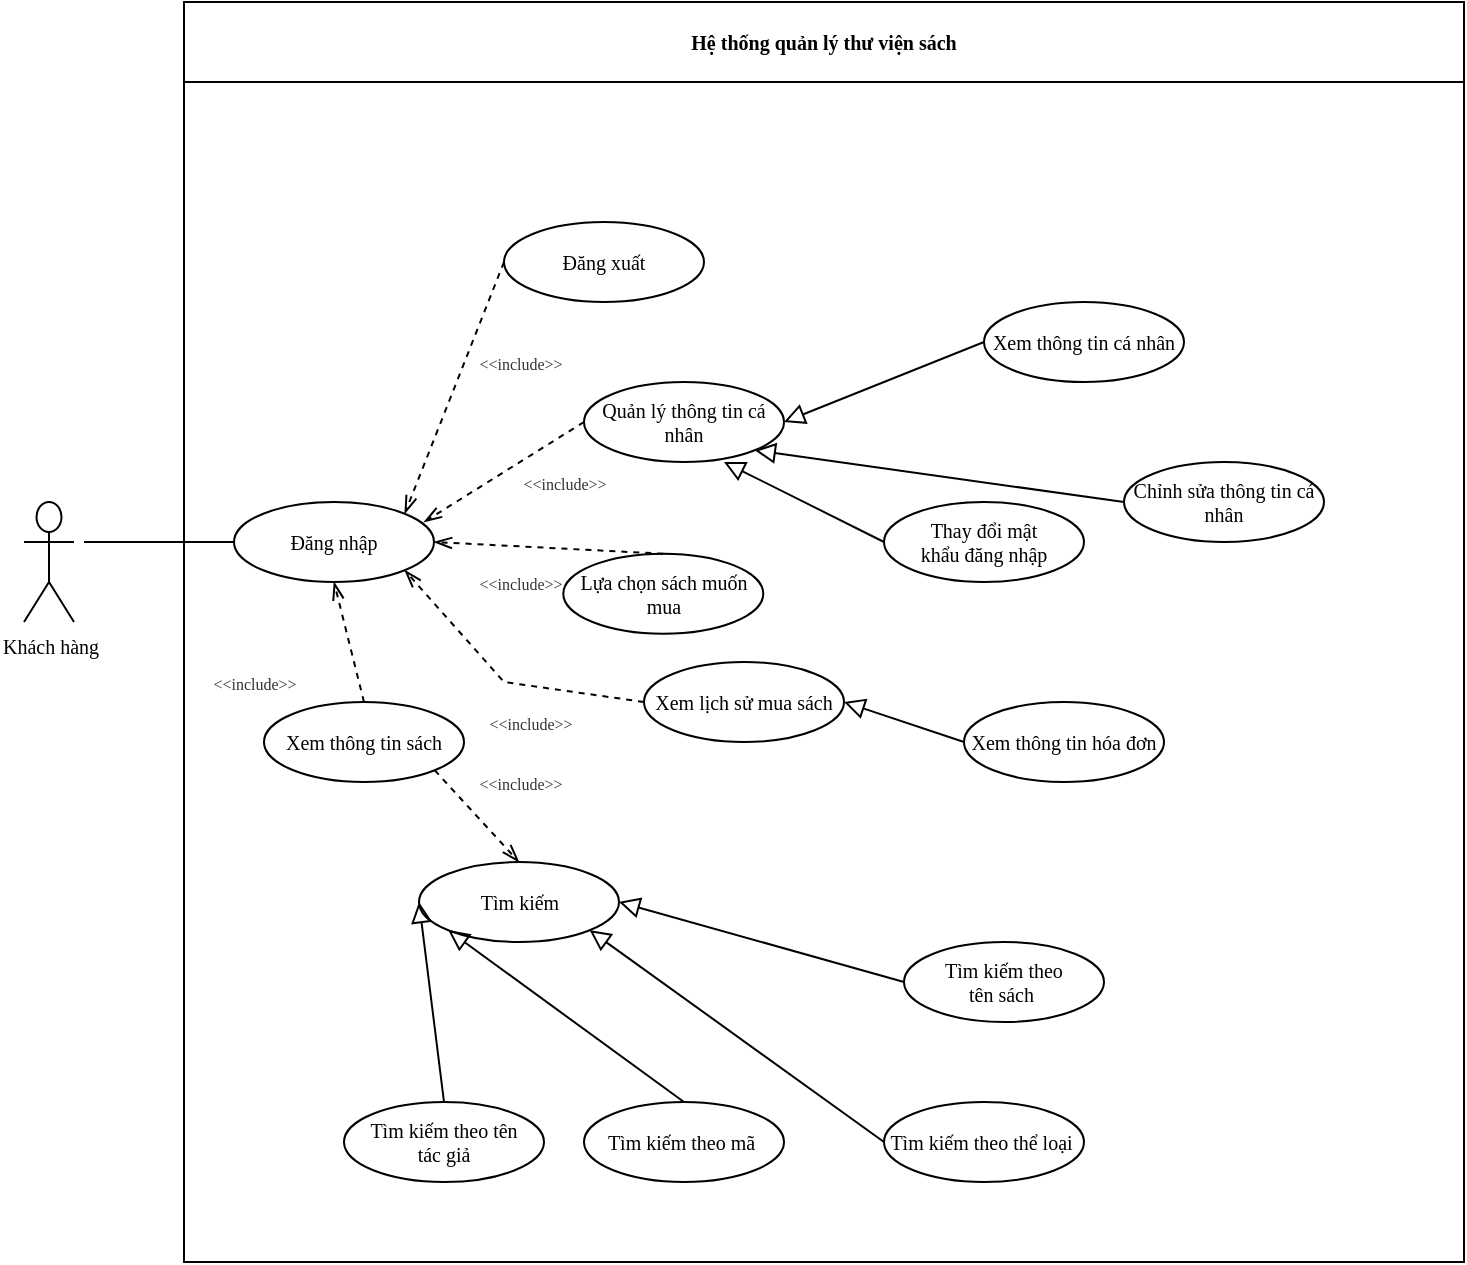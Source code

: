 <mxfile version="17.2.1" type="device"><diagram id="gIpJVtSV7Yka9wcB7G-X" name="Page-1"><mxGraphModel dx="994" dy="563" grid="1" gridSize="10" guides="1" tooltips="1" connect="1" arrows="1" fold="1" page="1" pageScale="1" pageWidth="4681" pageHeight="3300" math="0" shadow="0"><root><mxCell id="0"/><mxCell id="1" parent="0"/><mxCell id="cac07PyU85kEIP8H8I1K-1" value="Hệ thống quản lý thư viện sách" style="swimlane;startSize=40;fontSize=10;fontFamily=Times New Roman;" vertex="1" parent="1"><mxGeometry x="130" y="10" width="640" height="630" as="geometry"><mxRectangle x="120" y="10" width="165" height="40" as="alternateBounds"/></mxGeometry></mxCell><mxCell id="cac07PyU85kEIP8H8I1K-2" value="Đăng nhập" style="ellipse;whiteSpace=wrap;html=1;fontFamily=Times New Roman;fontSize=10;" vertex="1" parent="cac07PyU85kEIP8H8I1K-1"><mxGeometry x="25" y="250" width="100" height="40" as="geometry"/></mxCell><mxCell id="cac07PyU85kEIP8H8I1K-3" value="Đăng xuất" style="ellipse;whiteSpace=wrap;html=1;fontFamily=Times New Roman;fontSize=10;" vertex="1" parent="cac07PyU85kEIP8H8I1K-1"><mxGeometry x="160" y="110" width="100" height="40" as="geometry"/></mxCell><mxCell id="cac07PyU85kEIP8H8I1K-4" value="&lt;p&gt;&lt;font color=&quot;#333333&quot;&gt;&lt;span style=&quot;font-size: 8px&quot;&gt;&amp;lt;&amp;lt;include&amp;gt;&amp;gt;&lt;/span&gt;&lt;/font&gt;&lt;/p&gt;" style="text;html=1;align=center;verticalAlign=middle;resizable=0;points=[];autosize=1;fontSize=10;fontFamily=Times New Roman;" vertex="1" parent="cac07PyU85kEIP8H8I1K-1"><mxGeometry x="140" y="160" width="55" height="40" as="geometry"/></mxCell><mxCell id="cac07PyU85kEIP8H8I1K-5" value="" style="endArrow=openThin;html=1;rounded=0;fontFamily=Times New Roman;fontSize=10;endSize=7;targetPerimeterSpacing=6;exitX=0;exitY=0.5;exitDx=0;exitDy=0;dashed=1;endFill=0;entryX=1;entryY=0;entryDx=0;entryDy=0;" edge="1" parent="cac07PyU85kEIP8H8I1K-1" source="cac07PyU85kEIP8H8I1K-3" target="cac07PyU85kEIP8H8I1K-2"><mxGeometry width="50" height="50" relative="1" as="geometry"><mxPoint x="30" y="415" as="sourcePoint"/><mxPoint x="-15" y="230" as="targetPoint"/></mxGeometry></mxCell><mxCell id="cac07PyU85kEIP8H8I1K-7" value="Quản lý thông tin cá nhân" style="ellipse;whiteSpace=wrap;html=1;fontFamily=Times New Roman;fontSize=10;" vertex="1" parent="cac07PyU85kEIP8H8I1K-1"><mxGeometry x="200" y="190" width="100" height="40" as="geometry"/></mxCell><mxCell id="cac07PyU85kEIP8H8I1K-8" value="Tìm kiếm" style="ellipse;whiteSpace=wrap;html=1;fontFamily=Times New Roman;fontSize=10;" vertex="1" parent="cac07PyU85kEIP8H8I1K-1"><mxGeometry x="117.5" y="430" width="100" height="40" as="geometry"/></mxCell><mxCell id="cac07PyU85kEIP8H8I1K-10" value="" style="endArrow=openThin;html=1;rounded=0;fontFamily=Times New Roman;fontSize=10;endSize=7;targetPerimeterSpacing=6;exitX=0;exitY=0.5;exitDx=0;exitDy=0;dashed=1;endFill=0;" edge="1" parent="cac07PyU85kEIP8H8I1K-1" source="cac07PyU85kEIP8H8I1K-7"><mxGeometry width="50" height="50" relative="1" as="geometry"><mxPoint x="250" y="260" as="sourcePoint"/><mxPoint x="120" y="260" as="targetPoint"/></mxGeometry></mxCell><mxCell id="cac07PyU85kEIP8H8I1K-11" value="" style="endArrow=openThin;html=1;rounded=0;fontFamily=Times New Roman;fontSize=10;endSize=7;targetPerimeterSpacing=6;exitX=0.5;exitY=0;exitDx=0;exitDy=0;dashed=1;endFill=0;entryX=0.5;entryY=1;entryDx=0;entryDy=0;" edge="1" parent="cac07PyU85kEIP8H8I1K-1" source="cac07PyU85kEIP8H8I1K-31" target="cac07PyU85kEIP8H8I1K-2"><mxGeometry width="50" height="50" relative="1" as="geometry"><mxPoint x="210.0" y="380" as="sourcePoint"/><mxPoint x="120.168" y="294.217" as="targetPoint"/></mxGeometry></mxCell><mxCell id="cac07PyU85kEIP8H8I1K-13" value="&lt;p&gt;&lt;font color=&quot;#333333&quot;&gt;&lt;span style=&quot;font-size: 8px&quot;&gt;&amp;lt;&amp;lt;include&amp;gt;&amp;gt;&lt;/span&gt;&lt;/font&gt;&lt;/p&gt;" style="text;html=1;align=center;verticalAlign=middle;resizable=0;points=[];autosize=1;fontSize=10;fontFamily=Times New Roman;" vertex="1" parent="cac07PyU85kEIP8H8I1K-1"><mxGeometry x="162.5" y="220" width="55" height="40" as="geometry"/></mxCell><mxCell id="cac07PyU85kEIP8H8I1K-14" value="&lt;p&gt;&lt;font color=&quot;#333333&quot;&gt;&lt;span style=&quot;font-size: 8px&quot;&gt;&amp;lt;&amp;lt;include&amp;gt;&amp;gt;&lt;/span&gt;&lt;/font&gt;&lt;/p&gt;" style="text;html=1;align=center;verticalAlign=middle;resizable=0;points=[];autosize=1;fontSize=10;fontFamily=Times New Roman;" vertex="1" parent="cac07PyU85kEIP8H8I1K-1"><mxGeometry x="7.5" y="320" width="55" height="40" as="geometry"/></mxCell><mxCell id="cac07PyU85kEIP8H8I1K-15" value="Xem thông tin cá nhân" style="ellipse;whiteSpace=wrap;html=1;fontFamily=Times New Roman;fontSize=10;" vertex="1" parent="cac07PyU85kEIP8H8I1K-1"><mxGeometry x="400" y="150" width="100" height="40" as="geometry"/></mxCell><mxCell id="cac07PyU85kEIP8H8I1K-16" value="Chỉnh sửa thông tin cá nhân" style="ellipse;whiteSpace=wrap;html=1;fontFamily=Times New Roman;fontSize=10;" vertex="1" parent="cac07PyU85kEIP8H8I1K-1"><mxGeometry x="470" y="230" width="100" height="40" as="geometry"/></mxCell><mxCell id="cac07PyU85kEIP8H8I1K-17" value="" style="endArrow=block;html=1;rounded=0;exitX=0;exitY=0.5;exitDx=0;exitDy=0;entryX=1;entryY=0.5;entryDx=0;entryDy=0;endFill=0;endSize=8;" edge="1" parent="cac07PyU85kEIP8H8I1K-1" source="cac07PyU85kEIP8H8I1K-15" target="cac07PyU85kEIP8H8I1K-7"><mxGeometry width="50" height="50" relative="1" as="geometry"><mxPoint x="370" y="210" as="sourcePoint"/><mxPoint x="420" y="160" as="targetPoint"/></mxGeometry></mxCell><mxCell id="cac07PyU85kEIP8H8I1K-18" value="" style="endArrow=block;html=1;rounded=0;exitX=0;exitY=0.5;exitDx=0;exitDy=0;entryX=1;entryY=1;entryDx=0;entryDy=0;endFill=0;endSize=8;" edge="1" parent="cac07PyU85kEIP8H8I1K-1" target="cac07PyU85kEIP8H8I1K-7"><mxGeometry width="50" height="50" relative="1" as="geometry"><mxPoint x="470" y="250" as="sourcePoint"/><mxPoint x="310" y="220" as="targetPoint"/></mxGeometry></mxCell><mxCell id="cac07PyU85kEIP8H8I1K-19" value="Tìm kiếm theo &lt;br&gt;tên sách&amp;nbsp;" style="ellipse;whiteSpace=wrap;html=1;fontFamily=Times New Roman;fontSize=10;" vertex="1" parent="cac07PyU85kEIP8H8I1K-1"><mxGeometry x="360" y="470" width="100" height="40" as="geometry"/></mxCell><mxCell id="cac07PyU85kEIP8H8I1K-20" value="Tìm kiếm theo thể loại&amp;nbsp;" style="ellipse;whiteSpace=wrap;html=1;fontFamily=Times New Roman;fontSize=10;" vertex="1" parent="cac07PyU85kEIP8H8I1K-1"><mxGeometry x="350" y="550" width="100" height="40" as="geometry"/></mxCell><mxCell id="cac07PyU85kEIP8H8I1K-21" value="" style="endArrow=block;html=1;rounded=0;exitX=0;exitY=0.5;exitDx=0;exitDy=0;entryX=1;entryY=0.5;entryDx=0;entryDy=0;endFill=0;endSize=8;" edge="1" parent="cac07PyU85kEIP8H8I1K-1" source="cac07PyU85kEIP8H8I1K-19" target="cac07PyU85kEIP8H8I1K-8"><mxGeometry width="50" height="50" relative="1" as="geometry"><mxPoint x="370" y="420" as="sourcePoint"/><mxPoint x="295.224" y="394.195" as="targetPoint"/></mxGeometry></mxCell><mxCell id="cac07PyU85kEIP8H8I1K-22" value="" style="endArrow=block;html=1;rounded=0;exitX=0;exitY=0.5;exitDx=0;exitDy=0;entryX=1;entryY=1;entryDx=0;entryDy=0;endFill=0;endSize=8;" edge="1" parent="cac07PyU85kEIP8H8I1K-1" source="cac07PyU85kEIP8H8I1K-20" target="cac07PyU85kEIP8H8I1K-8"><mxGeometry width="50" height="50" relative="1" as="geometry"><mxPoint x="370" y="500" as="sourcePoint"/><mxPoint x="227.5" y="460" as="targetPoint"/></mxGeometry></mxCell><mxCell id="cac07PyU85kEIP8H8I1K-27" value="Thay đổi mật &lt;br&gt;khẩu đăng nhập" style="ellipse;whiteSpace=wrap;html=1;fontFamily=Times New Roman;fontSize=10;" vertex="1" parent="cac07PyU85kEIP8H8I1K-1"><mxGeometry x="350" y="250" width="100" height="40" as="geometry"/></mxCell><mxCell id="cac07PyU85kEIP8H8I1K-28" value="" style="endArrow=block;html=1;rounded=0;exitX=0;exitY=0.5;exitDx=0;exitDy=0;endFill=0;endSize=8;" edge="1" parent="cac07PyU85kEIP8H8I1K-1" source="cac07PyU85kEIP8H8I1K-27"><mxGeometry width="50" height="50" relative="1" as="geometry"><mxPoint x="410.0" y="180" as="sourcePoint"/><mxPoint x="270" y="230" as="targetPoint"/></mxGeometry></mxCell><mxCell id="cac07PyU85kEIP8H8I1K-29" value="Tìm kiếm theo mã&amp;nbsp;" style="ellipse;whiteSpace=wrap;html=1;fontFamily=Times New Roman;fontSize=10;" vertex="1" parent="cac07PyU85kEIP8H8I1K-1"><mxGeometry x="200" y="550" width="100" height="40" as="geometry"/></mxCell><mxCell id="cac07PyU85kEIP8H8I1K-30" value="" style="endArrow=block;html=1;rounded=0;exitX=0.5;exitY=0;exitDx=0;exitDy=0;entryX=0;entryY=1;entryDx=0;entryDy=0;endFill=0;endSize=8;" edge="1" parent="cac07PyU85kEIP8H8I1K-1" source="cac07PyU85kEIP8H8I1K-29" target="cac07PyU85kEIP8H8I1K-8"><mxGeometry width="50" height="50" relative="1" as="geometry"><mxPoint x="370" y="500" as="sourcePoint"/><mxPoint x="227.5" y="460" as="targetPoint"/></mxGeometry></mxCell><mxCell id="cac07PyU85kEIP8H8I1K-31" value="Xem thông tin sách" style="ellipse;whiteSpace=wrap;html=1;fontFamily=Times New Roman;fontSize=10;" vertex="1" parent="cac07PyU85kEIP8H8I1K-1"><mxGeometry x="40" y="350" width="100" height="40" as="geometry"/></mxCell><mxCell id="cac07PyU85kEIP8H8I1K-32" value="" style="endArrow=openThin;html=1;rounded=0;fontFamily=Times New Roman;fontSize=10;endSize=7;targetPerimeterSpacing=6;exitX=1;exitY=1;exitDx=0;exitDy=0;dashed=1;endFill=0;entryX=0.5;entryY=0;entryDx=0;entryDy=0;" edge="1" parent="cac07PyU85kEIP8H8I1K-1" source="cac07PyU85kEIP8H8I1K-31" target="cac07PyU85kEIP8H8I1K-8"><mxGeometry width="50" height="50" relative="1" as="geometry"><mxPoint x="77.5" y="460" as="sourcePoint"/><mxPoint x="62.5" y="400" as="targetPoint"/></mxGeometry></mxCell><mxCell id="cac07PyU85kEIP8H8I1K-33" value="&lt;p&gt;&lt;font color=&quot;#333333&quot;&gt;&lt;span style=&quot;font-size: 8px&quot;&gt;&amp;lt;&amp;lt;include&amp;gt;&amp;gt;&lt;/span&gt;&lt;/font&gt;&lt;/p&gt;" style="text;html=1;align=center;verticalAlign=middle;resizable=0;points=[];autosize=1;fontSize=10;fontFamily=Times New Roman;" vertex="1" parent="cac07PyU85kEIP8H8I1K-1"><mxGeometry x="140" y="370" width="55" height="40" as="geometry"/></mxCell><mxCell id="cac07PyU85kEIP8H8I1K-34" value="Tìm kiếm theo tên &lt;br&gt;tác giả" style="ellipse;whiteSpace=wrap;html=1;fontFamily=Times New Roman;fontSize=10;" vertex="1" parent="cac07PyU85kEIP8H8I1K-1"><mxGeometry x="80" y="550" width="100" height="40" as="geometry"/></mxCell><mxCell id="cac07PyU85kEIP8H8I1K-35" value="" style="endArrow=block;html=1;rounded=0;exitX=0.5;exitY=0;exitDx=0;exitDy=0;entryX=0;entryY=0.5;entryDx=0;entryDy=0;endFill=0;endSize=8;" edge="1" parent="cac07PyU85kEIP8H8I1K-1" source="cac07PyU85kEIP8H8I1K-34" target="cac07PyU85kEIP8H8I1K-8"><mxGeometry width="50" height="50" relative="1" as="geometry"><mxPoint x="177.5" y="560" as="sourcePoint"/><mxPoint x="142.145" y="474.142" as="targetPoint"/></mxGeometry></mxCell><mxCell id="cac07PyU85kEIP8H8I1K-43" value="Lựa chọn sách muốn mua" style="ellipse;whiteSpace=wrap;html=1;fontFamily=Times New Roman;fontSize=10;" vertex="1" parent="cac07PyU85kEIP8H8I1K-1"><mxGeometry x="189.64" y="275.86" width="100" height="40" as="geometry"/></mxCell><mxCell id="cac07PyU85kEIP8H8I1K-42" value="" style="endArrow=openThin;html=1;rounded=0;fontFamily=Times New Roman;fontSize=10;endSize=7;targetPerimeterSpacing=6;exitX=0.5;exitY=0;exitDx=0;exitDy=0;dashed=1;endFill=0;entryX=1;entryY=0.5;entryDx=0;entryDy=0;" edge="1" parent="cac07PyU85kEIP8H8I1K-1" source="cac07PyU85kEIP8H8I1K-43" target="cac07PyU85kEIP8H8I1K-2"><mxGeometry width="50" height="50" relative="1" as="geometry"><mxPoint x="129.64" y="345.86" as="sourcePoint"/><mxPoint x="149.995" y="250.002" as="targetPoint"/></mxGeometry></mxCell><mxCell id="cac07PyU85kEIP8H8I1K-45" value="&lt;p&gt;&lt;font color=&quot;#333333&quot;&gt;&lt;span style=&quot;font-size: 8px&quot;&gt;&amp;lt;&amp;lt;include&amp;gt;&amp;gt;&lt;/span&gt;&lt;/font&gt;&lt;/p&gt;" style="text;html=1;align=center;verticalAlign=middle;resizable=0;points=[];autosize=1;fontSize=10;fontFamily=Times New Roman;" vertex="1" parent="cac07PyU85kEIP8H8I1K-1"><mxGeometry x="140" y="270" width="55" height="40" as="geometry"/></mxCell><mxCell id="cac07PyU85kEIP8H8I1K-47" value="Xem lịch sử mua sách" style="ellipse;whiteSpace=wrap;html=1;fontFamily=Times New Roman;fontSize=10;" vertex="1" parent="cac07PyU85kEIP8H8I1K-1"><mxGeometry x="230" y="330" width="100" height="40" as="geometry"/></mxCell><mxCell id="cac07PyU85kEIP8H8I1K-46" value="" style="endArrow=openThin;html=1;rounded=0;fontFamily=Times New Roman;fontSize=10;endSize=7;targetPerimeterSpacing=6;dashed=1;endFill=0;entryX=1;entryY=1;entryDx=0;entryDy=0;exitX=0;exitY=0.5;exitDx=0;exitDy=0;" edge="1" parent="cac07PyU85kEIP8H8I1K-1" source="cac07PyU85kEIP8H8I1K-47" target="cac07PyU85kEIP8H8I1K-2"><mxGeometry width="50" height="50" relative="1" as="geometry"><mxPoint x="230" y="350" as="sourcePoint"/><mxPoint x="85" y="300" as="targetPoint"/><Array as="points"><mxPoint x="160" y="340"/></Array></mxGeometry></mxCell><mxCell id="cac07PyU85kEIP8H8I1K-48" value="&lt;p&gt;&lt;font color=&quot;#333333&quot;&gt;&lt;span style=&quot;font-size: 8px&quot;&gt;&amp;lt;&amp;lt;include&amp;gt;&amp;gt;&lt;/span&gt;&lt;/font&gt;&lt;/p&gt;" style="text;html=1;align=center;verticalAlign=middle;resizable=0;points=[];autosize=1;fontSize=10;fontFamily=Times New Roman;" vertex="1" parent="cac07PyU85kEIP8H8I1K-1"><mxGeometry x="145" y="340" width="55" height="40" as="geometry"/></mxCell><mxCell id="cac07PyU85kEIP8H8I1K-50" value="Xem thông tin hóa đơn" style="ellipse;whiteSpace=wrap;html=1;fontFamily=Times New Roman;fontSize=10;" vertex="1" parent="cac07PyU85kEIP8H8I1K-1"><mxGeometry x="390" y="350" width="100" height="40" as="geometry"/></mxCell><mxCell id="cac07PyU85kEIP8H8I1K-51" value="" style="endArrow=block;html=1;rounded=0;exitX=0;exitY=0.5;exitDx=0;exitDy=0;entryX=1;entryY=0.5;entryDx=0;entryDy=0;endFill=0;endSize=8;" edge="1" parent="cac07PyU85kEIP8H8I1K-1" source="cac07PyU85kEIP8H8I1K-50" target="cac07PyU85kEIP8H8I1K-47"><mxGeometry width="50" height="50" relative="1" as="geometry"><mxPoint x="370" y="500" as="sourcePoint"/><mxPoint x="227.5" y="460" as="targetPoint"/></mxGeometry></mxCell><mxCell id="cac07PyU85kEIP8H8I1K-40" value="&lt;font style=&quot;font-size: 10px&quot;&gt;Khách hàng&lt;br&gt;&lt;/font&gt;" style="shape=umlActor;verticalLabelPosition=bottom;verticalAlign=top;html=1;outlineConnect=0;fontFamily=Times New Roman;fontSize=10;" vertex="1" parent="1"><mxGeometry x="50" y="260" width="25" height="60" as="geometry"/></mxCell><mxCell id="cac07PyU85kEIP8H8I1K-41" value="" style="endArrow=none;html=1;rounded=0;endSize=8;entryX=0;entryY=0.5;entryDx=0;entryDy=0;" edge="1" parent="1" target="cac07PyU85kEIP8H8I1K-2"><mxGeometry width="50" height="50" relative="1" as="geometry"><mxPoint x="80" y="280" as="sourcePoint"/><mxPoint x="70" y="350" as="targetPoint"/></mxGeometry></mxCell></root></mxGraphModel></diagram></mxfile>
